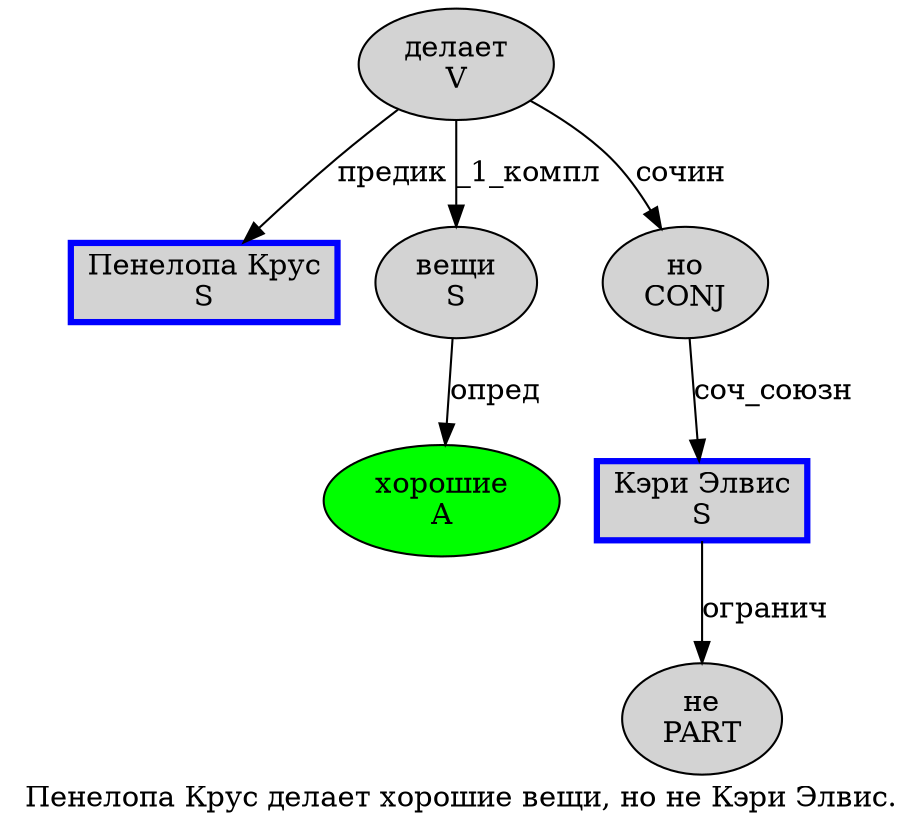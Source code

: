 digraph SENTENCE_47 {
	graph [label="Пенелопа Крус делает хорошие вещи, но не Кэри Элвис."]
	node [style=filled]
		0 [label="Пенелопа Крус
S" color=blue fillcolor=lightgray penwidth=3 shape=box]
		1 [label="делает
V" color="" fillcolor=lightgray penwidth=1 shape=ellipse]
		2 [label="хорошие
A" color="" fillcolor=green penwidth=1 shape=ellipse]
		3 [label="вещи
S" color="" fillcolor=lightgray penwidth=1 shape=ellipse]
		5 [label="но
CONJ" color="" fillcolor=lightgray penwidth=1 shape=ellipse]
		6 [label="не
PART" color="" fillcolor=lightgray penwidth=1 shape=ellipse]
		7 [label="Кэри Элвис
S" color=blue fillcolor=lightgray penwidth=3 shape=box]
			7 -> 6 [label="огранич"]
			5 -> 7 [label="соч_союзн"]
			1 -> 0 [label="предик"]
			1 -> 3 [label="_1_компл"]
			1 -> 5 [label="сочин"]
			3 -> 2 [label="опред"]
}